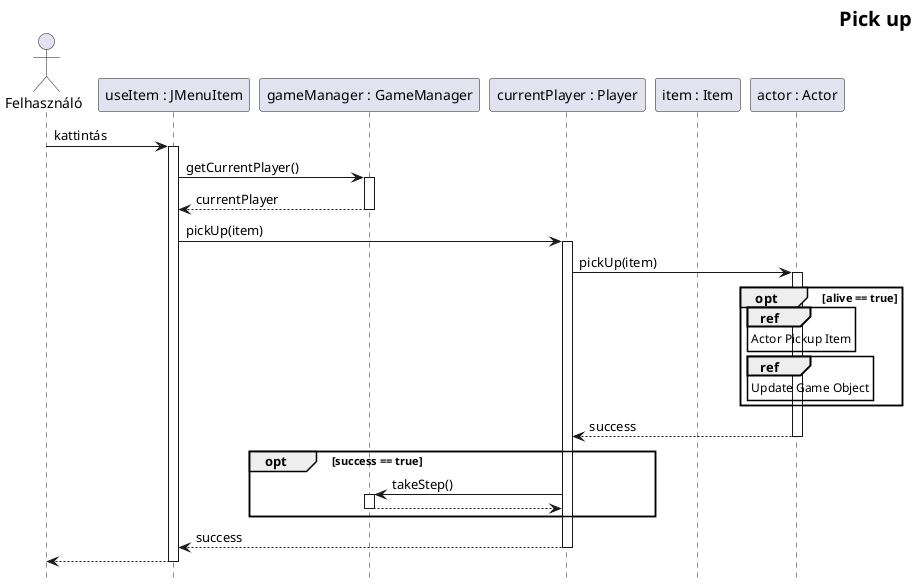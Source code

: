 @startuml Pickup
skinparam headerFontSize 20
skinparam HeaderFontColor #000000
skinparam HeaderFontStyle bold
header Pick up
hide footbox

actor p as "Felhasználó"
participant btn as "useItem : JMenuItem"
p -> btn++ : kattintás

participant gm as "gameManager : GameManager"
btn -> gm++ : getCurrentPlayer()
return currentPlayer

participant player as "currentPlayer : Player"
participant item as "item : Item"
btn -> player++ : pickUp(item)

participant a as "actor : Actor"
player -> a++ : pickUp(item)


opt alive == true
    ' todo ez egy korábbi dokumentációból van
    ref over a
    Actor Pickup Item
    end ref

    ref over a
    Update Game Object
    end ref
end
    
return success

opt success == true
    player -> gm ++ : takeStep()
    return
end

return success

return 

@enduml